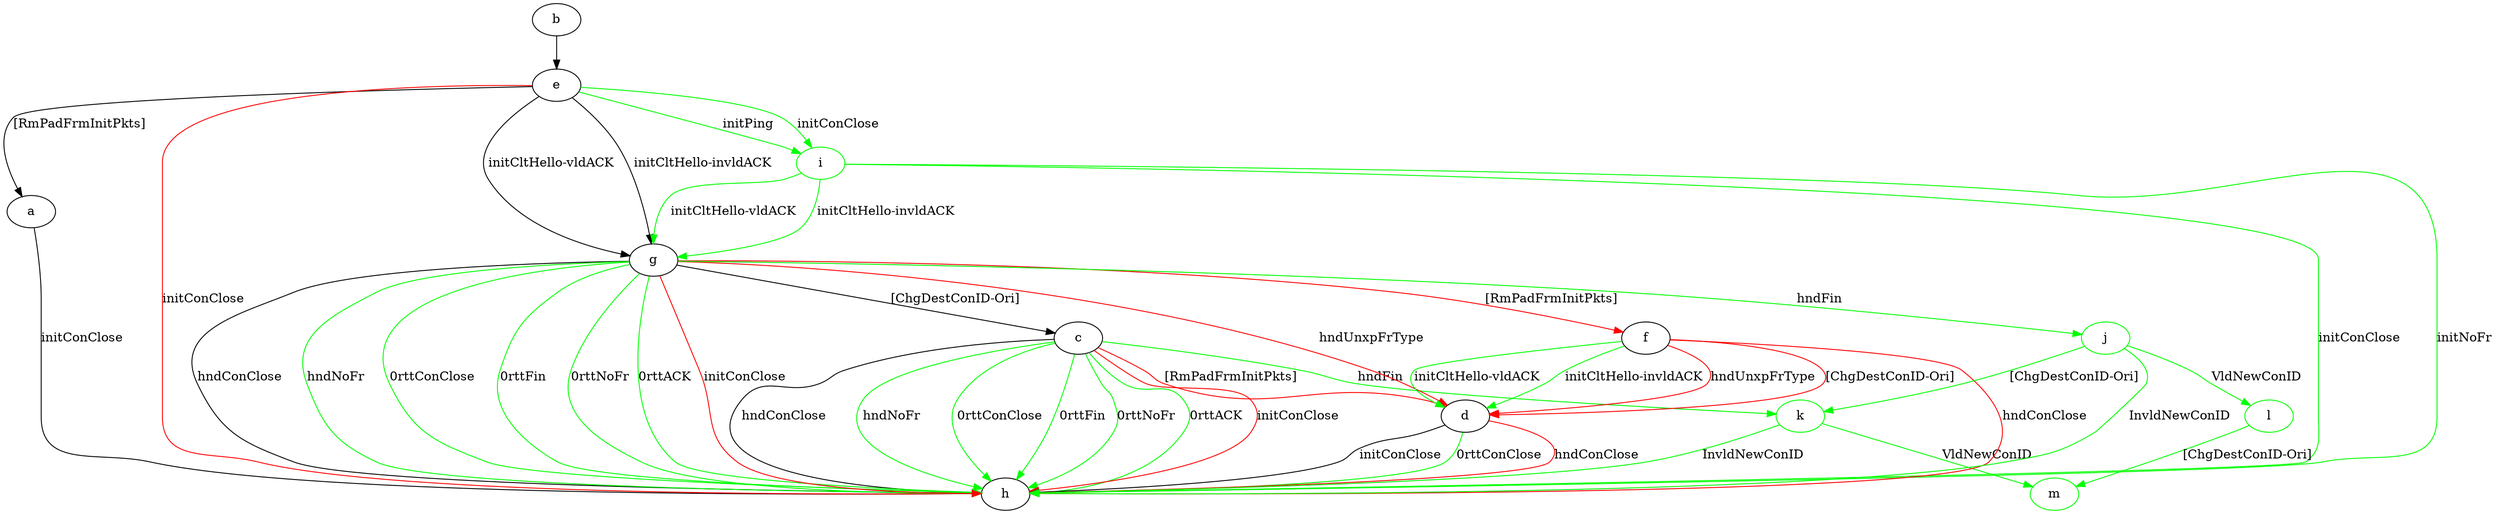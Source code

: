 digraph "" {
	a -> h	[key=0,
		label="initConClose "];
	b -> e	[key=0];
	c -> d	[key=0,
		color=red,
		label="[RmPadFrmInitPkts] "];
	c -> h	[key=0,
		label="hndConClose "];
	c -> h	[key=1,
		color=green,
		label="hndNoFr "];
	c -> h	[key=2,
		color=green,
		label="0rttConClose "];
	c -> h	[key=3,
		color=green,
		label="0rttFin "];
	c -> h	[key=4,
		color=green,
		label="0rttNoFr "];
	c -> h	[key=5,
		color=green,
		label="0rttACK "];
	c -> h	[key=6,
		color=red,
		label="initConClose "];
	k	[color=green];
	c -> k	[key=0,
		color=green,
		label="hndFin "];
	d -> h	[key=0,
		label="initConClose "];
	d -> h	[key=1,
		color=green,
		label="0rttConClose "];
	d -> h	[key=2,
		color=red,
		label="hndConClose "];
	e -> a	[key=0,
		label="[RmPadFrmInitPkts] "];
	e -> g	[key=0,
		label="initCltHello-vldACK "];
	e -> g	[key=1,
		label="initCltHello-invldACK "];
	e -> h	[key=0,
		color=red,
		label="initConClose "];
	i	[color=green];
	e -> i	[key=0,
		color=green,
		label="initPing "];
	e -> i	[key=1,
		color=green,
		label="initConClose "];
	f -> d	[key=0,
		color=green,
		label="initCltHello-vldACK "];
	f -> d	[key=1,
		color=green,
		label="initCltHello-invldACK "];
	f -> d	[key=2,
		color=red,
		label="hndUnxpFrType "];
	f -> d	[key=3,
		color=red,
		label="[ChgDestConID-Ori] "];
	f -> h	[key=0,
		color=red,
		label="hndConClose "];
	g -> c	[key=0,
		label="[ChgDestConID-Ori] "];
	g -> d	[key=0,
		color=red,
		label="hndUnxpFrType "];
	g -> f	[key=0,
		color=red,
		label="[RmPadFrmInitPkts] "];
	g -> h	[key=0,
		label="hndConClose "];
	g -> h	[key=1,
		color=green,
		label="hndNoFr "];
	g -> h	[key=2,
		color=green,
		label="0rttConClose "];
	g -> h	[key=3,
		color=green,
		label="0rttFin "];
	g -> h	[key=4,
		color=green,
		label="0rttNoFr "];
	g -> h	[key=5,
		color=green,
		label="0rttACK "];
	g -> h	[key=6,
		color=red,
		label="initConClose "];
	j	[color=green];
	g -> j	[key=0,
		color=green,
		label="hndFin "];
	i -> g	[key=0,
		color=green,
		label="initCltHello-vldACK "];
	i -> g	[key=1,
		color=green,
		label="initCltHello-invldACK "];
	i -> h	[key=0,
		color=green,
		label="initConClose "];
	i -> h	[key=1,
		color=green,
		label="initNoFr "];
	j -> h	[key=0,
		color=green,
		label="InvldNewConID "];
	j -> k	[key=0,
		color=green,
		label="[ChgDestConID-Ori] "];
	l	[color=green];
	j -> l	[key=0,
		color=green,
		label="VldNewConID "];
	k -> h	[key=0,
		color=green,
		label="InvldNewConID "];
	m	[color=green];
	k -> m	[key=0,
		color=green,
		label="VldNewConID "];
	l -> m	[key=0,
		color=green,
		label="[ChgDestConID-Ori] "];
}
